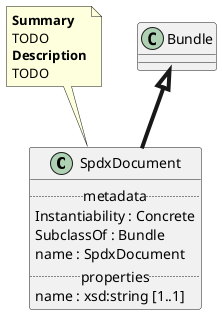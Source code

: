 @startuml
class SpdxDocument {
.. metadata ..
    Instantiability : Concrete
    SubclassOf : Bundle
    name : SpdxDocument
.. properties ..
    name : xsd:string [1..1]
}
note top of SpdxDocument
<b>Summary</b>
TODO
<b>Description</b>
TODO
end note
"Bundle" <|-[thickness=4]- "SpdxDocument"
@enduml
